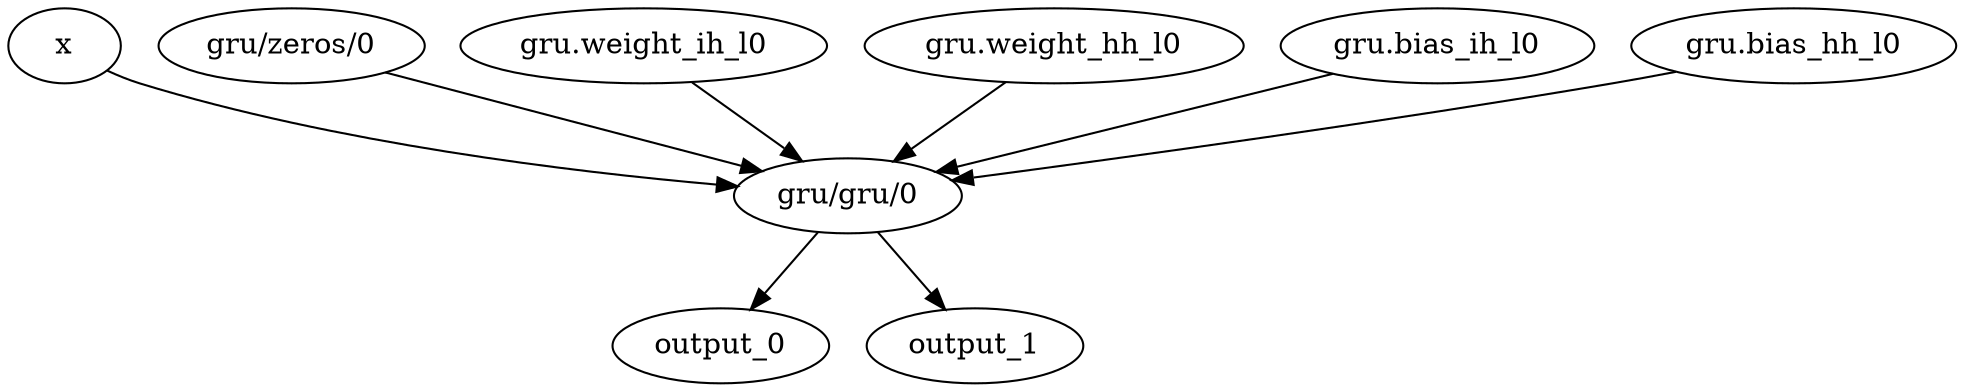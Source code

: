 strict digraph {
x [id=0, type="nncf_model_input", metatype=PTInputNoopMetatype];
"gru/zeros/0" [id=1, type=zeros, metatype=UnknownMetatype];
"gru.weight_ih_l0" [id=2, type="nncf_model_const", metatype=PTConstNoopMetatype];
"gru.weight_hh_l0" [id=3, type="nncf_model_const", metatype=PTConstNoopMetatype];
"gru.bias_ih_l0" [id=4, type="nncf_model_const", metatype=PTConstNoopMetatype];
"gru.bias_hh_l0" [id=5, type="nncf_model_const", metatype=PTConstNoopMetatype];
"gru/gru/0" [id=6, type=gru, metatype=UnknownMetatype];
output_0 [id=7, type="nncf_model_output", metatype=PTOutputNoopMetatype];
output_1 [id=8, type="nncf_model_output", metatype=PTOutputNoopMetatype];
x -> "gru/gru/0" [dtype=float, shape="(1, 3, 3)", out_port_id=0, in_port_id=0];
"gru/zeros/0" -> "gru/gru/0" [dtype=float, shape="(1, 1, 4)", out_port_id=0, in_port_id=1];
"gru.weight_ih_l0" -> "gru/gru/0" [dtype=float, shape="(12, 3)", out_port_id=0, in_port_id=2];
"gru.weight_hh_l0" -> "gru/gru/0" [dtype=float, shape="(12, 4)", out_port_id=0, in_port_id=3];
"gru.bias_ih_l0" -> "gru/gru/0" [dtype=float, shape="(12,)", out_port_id=0, in_port_id=4];
"gru.bias_hh_l0" -> "gru/gru/0" [dtype=float, shape="(12,)", out_port_id=0, in_port_id=5];
"gru/gru/0" -> output_0 [dtype=float, shape="(1, 3, 4)", out_port_id=0, in_port_id=0];
"gru/gru/0" -> output_1 [dtype=float, shape="(1, 1, 4)", out_port_id=1, in_port_id=0];
}
